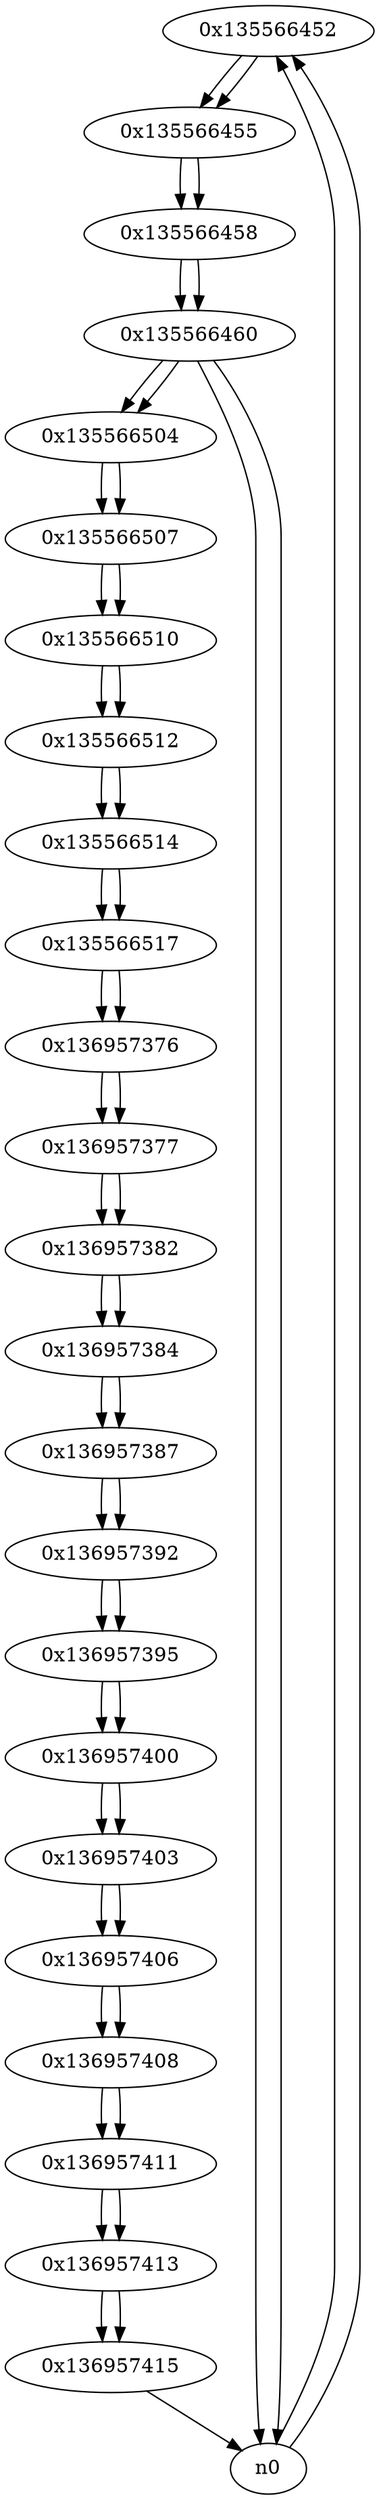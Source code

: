 digraph G{
/* nodes */
  n1 [label="0x135566452"]
  n2 [label="0x135566455"]
  n3 [label="0x135566458"]
  n4 [label="0x135566460"]
  n5 [label="0x135566504"]
  n6 [label="0x135566507"]
  n7 [label="0x135566510"]
  n8 [label="0x135566512"]
  n9 [label="0x135566514"]
  n10 [label="0x135566517"]
  n11 [label="0x136957376"]
  n12 [label="0x136957377"]
  n13 [label="0x136957382"]
  n14 [label="0x136957384"]
  n15 [label="0x136957387"]
  n16 [label="0x136957392"]
  n17 [label="0x136957395"]
  n18 [label="0x136957400"]
  n19 [label="0x136957403"]
  n20 [label="0x136957406"]
  n21 [label="0x136957408"]
  n22 [label="0x136957411"]
  n23 [label="0x136957413"]
  n24 [label="0x136957415"]
/* edges */
n1 -> n2;
n0 -> n1;
n0 -> n1;
n2 -> n3;
n1 -> n2;
n3 -> n4;
n2 -> n3;
n4 -> n5;
n4 -> n0;
n4 -> n0;
n3 -> n4;
n5 -> n6;
n4 -> n5;
n6 -> n7;
n5 -> n6;
n7 -> n8;
n6 -> n7;
n8 -> n9;
n7 -> n8;
n9 -> n10;
n8 -> n9;
n10 -> n11;
n9 -> n10;
n11 -> n12;
n10 -> n11;
n12 -> n13;
n11 -> n12;
n13 -> n14;
n12 -> n13;
n14 -> n15;
n13 -> n14;
n15 -> n16;
n14 -> n15;
n16 -> n17;
n15 -> n16;
n17 -> n18;
n16 -> n17;
n18 -> n19;
n17 -> n18;
n19 -> n20;
n18 -> n19;
n20 -> n21;
n19 -> n20;
n21 -> n22;
n20 -> n21;
n22 -> n23;
n21 -> n22;
n23 -> n24;
n22 -> n23;
n24 -> n0;
n23 -> n24;
}
